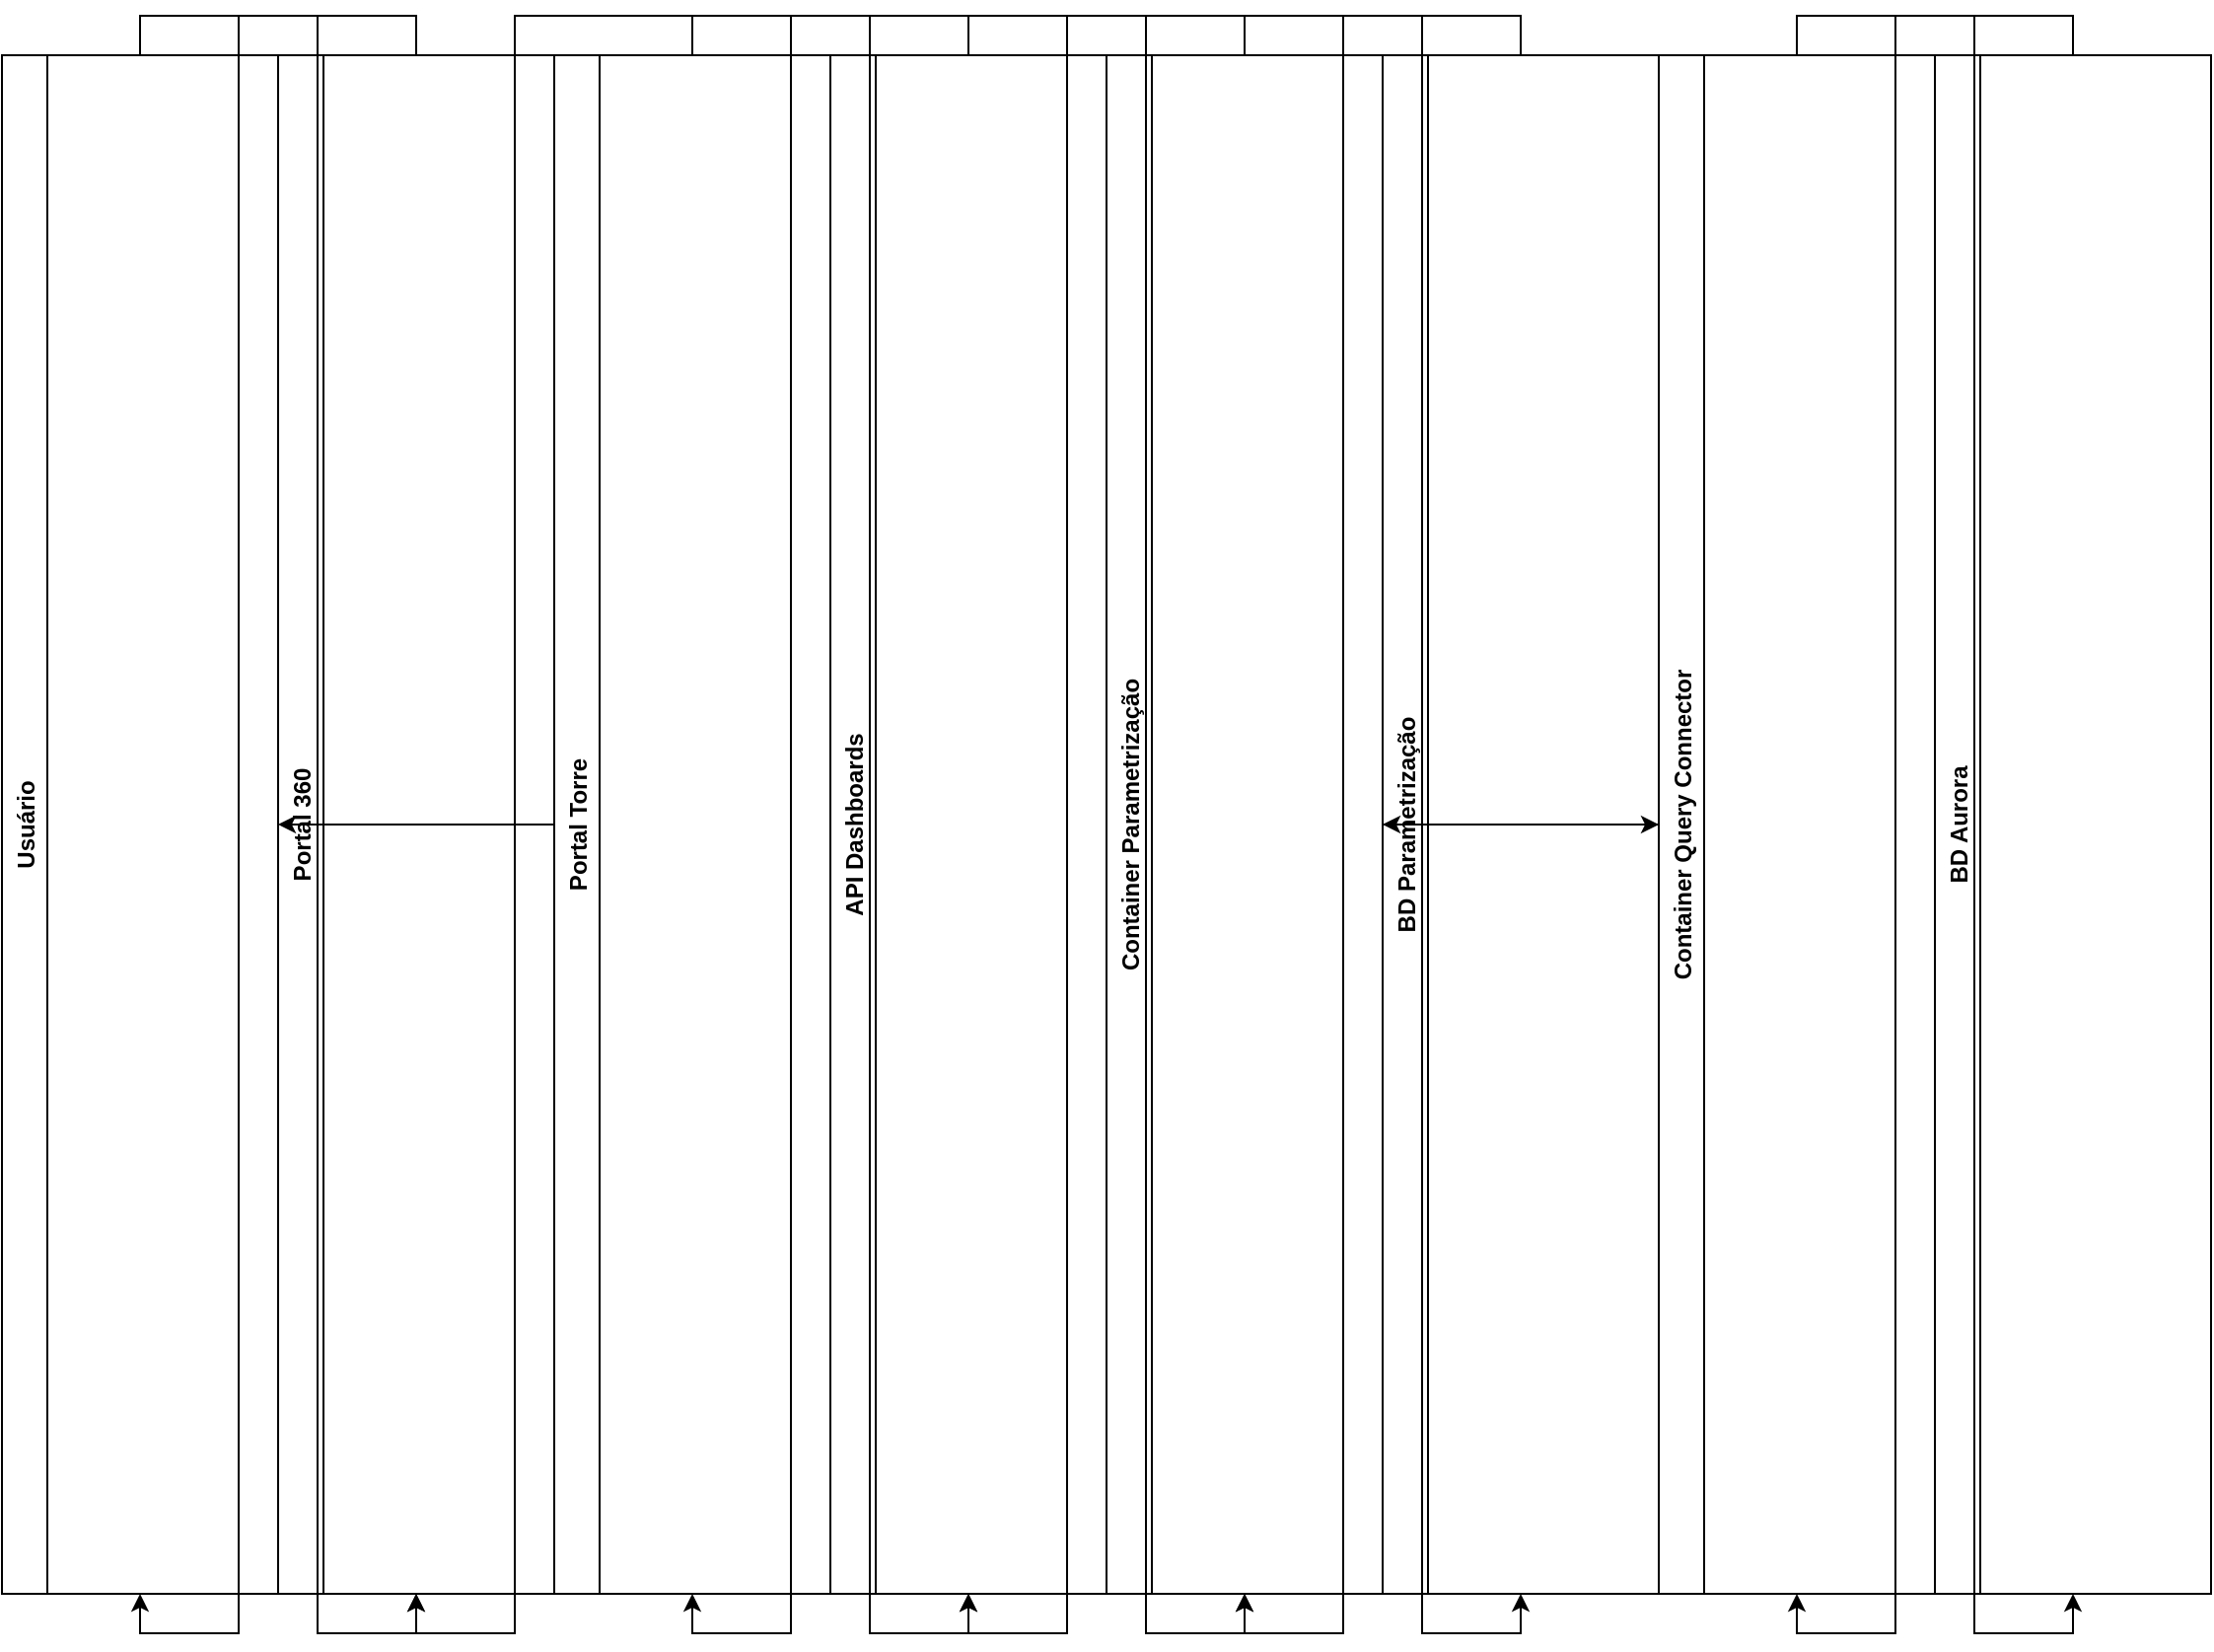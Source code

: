 <?xml version="1.0" encoding="UTF-8"?>
<mxfile version="24.6.5" type="github">
  <diagram name="Diagrama de Sequência">
    <mxGraphModel dx="1522" dy="785" grid="1" gridSize="10" guides="1" tooltips="1" connect="1" arrows="1" fold="1" page="1" pageScale="1" pageWidth="827" pageHeight="1169" math="0" shadow="0">
      <root>
        <mxCell id="0" />
        <mxCell id="1" parent="0" />
        <mxCell id="2" value="Usuário" style="swimlane;horizontal=0;" vertex="1" connectable="0" parent="1">
          <mxGeometry x="0" y="0" width="140" height="780" as="geometry" />
        </mxCell>
        <mxCell id="3" value="Portal 360" style="swimlane;horizontal=0;" vertex="1" connectable="0" parent="1">
          <mxGeometry x="140" y="0" width="140" height="780" as="geometry" />
        </mxCell>
        <mxCell id="4" value="Portal Torre" style="swimlane;horizontal=0;" vertex="1" connectable="0" parent="1">
          <mxGeometry x="280" y="0" width="140" height="780" as="geometry" />
        </mxCell>
        <mxCell id="5" value="API Dashboards" style="swimlane;horizontal=0;" vertex="1" connectable="0" parent="1">
          <mxGeometry x="420" y="0" width="140" height="780" as="geometry" />
        </mxCell>
        <mxCell id="6" value="Container Parametrização" style="swimlane;horizontal=0;" vertex="1" connectable="0" parent="1">
          <mxGeometry x="560" y="0" width="140" height="780" as="geometry" />
        </mxCell>
        <mxCell id="7" value="BD Parametrização" style="swimlane;horizontal=0;" vertex="1" connectable="0" parent="1">
          <mxGeometry x="700" y="0" width="140" height="780" as="geometry" />
        </mxCell>
        <mxCell id="8" value="Container Query Connector" style="swimlane;horizontal=0;" vertex="1" connectable="0" parent="1">
          <mxGeometry x="840" y="0" width="140" height="780" as="geometry" />
        </mxCell>
        <mxCell id="9" value="BD Aurora" style="swimlane;horizontal=0;" vertex="1" connectable="0" parent="1">
          <mxGeometry x="980" y="0" width="140" height="780" as="geometry" />
        </mxCell>
        <mxCell id="10" value="" style="edgeStyle=orthogonalEdgeStyle;rounded=0;orthogonalLoop=1;jettySize=auto;html=1;" edge="1" parent="1" source="2" target="3">
          <mxGeometry relative="1" as="geometry" />
        </mxCell>
        <mxCell id="11" value="" style="edgeStyle=orthogonalEdgeStyle;rounded=0;orthogonalLoop=1;jettySize=auto;html=1;" edge="1" parent="1" source="3" target="2">
          <mxGeometry relative="1" as="geometry" />
        </mxCell>
        <mxCell id="12" value="" style="edgeStyle=orthogonalEdgeStyle;rounded=0;orthogonalLoop=1;jettySize=auto;html=1;" edge="1" parent="1" source="4" target="3">
          <mxGeometry relative="1" as="geometry" />
        </mxCell>
        <mxCell id="13" value="" style="edgeStyle=orthogonalEdgeStyle;rounded=0;orthogonalLoop=1;jettySize=auto;html=1;" edge="1" parent="1" source="4" target="5">
          <mxGeometry relative="1" as="geometry" />
        </mxCell>
        <mxCell id="14" value="" style="edgeStyle=orthogonalEdgeStyle;rounded=0;orthogonalLoop=1;jettySize=auto;html=1;" edge="1" parent="1" source="5" target="6">
          <mxGeometry relative="1" as="geometry" />
        </mxCell>
        <mxCell id="15" value="" style="edgeStyle=orthogonalEdgeStyle;rounded=0;orthogonalLoop=1;jettySize=auto;html=1;" edge="1" parent="1" source="6" target="7">
          <mxGeometry relative="1" as="geometry" />
        </mxCell>
        <mxCell id="16" value="" style="edgeStyle=orthogonalEdgeStyle;rounded=0;orthogonalLoop=1;jettySize=auto;html=1;" edge="1" parent="1" source="7" target="6">
          <mxGeometry relative="1" as="geometry" />
        </mxCell>
        <mxCell id="17" value="" style="edgeStyle=orthogonalEdgeStyle;rounded=0;orthogonalLoop=1;jettySize=auto;html=1;" edge="1" parent="1" source="6" target="8">
          <mxGeometry relative="1" as="geometry" />
        </mxCell>
        <mxCell id="18" value="" style="edgeStyle=orthogonalEdgeStyle;rounded=0;orthogonalLoop=1;jettySize=auto;html=1;" edge="1" parent="1" source="8" target="9">
          <mxGeometry relative="1" as="geometry" />
        </mxCell>
        <mxCell id="19" value="" style="edgeStyle=orthogonalEdgeStyle;rounded=0;orthogonalLoop=1;jettySize=auto;html=1;" edge="1" parent="1" source="9" target="8">
          <mxGeometry relative="1" as="geometry" />
        </mxCell>
        <mxCell id="20" value="" style="edgeStyle=orthogonalEdgeStyle;rounded=0;orthogonalLoop=1;jettySize=auto;html=1;" edge="1" parent="1" source="8" target="6">
          <mxGeometry relative="1" as="geometry" />
        </mxCell>
        <mxCell id="21" value="" style="edgeStyle=orthogonalEdgeStyle;rounded=0;orthogonalLoop=1;jettySize=auto;html=1;" edge="1" parent="1" source="6" target="5">
          <mxGeometry relative="1" as="geometry" />
        </mxCell>
        <mxCell id="22" value="" style="edgeStyle=orthogonalEdgeStyle;rounded=0;orthogonalLoop=1;jettySize=auto;html=1;" edge="1" parent="1" source="5" target="4">
          <mxGeometry relative="1" as="geometry" />
        </mxCell>
        <mxCell id="23" value="" style="edgeStyle=orthogonalEdgeStyle;rounded=0;orthogonalLoop=1;jettySize=auto;html=1;" edge="1" parent="1" source="4" target="2">
          <mxGeometry relative="1" as="geometry" />
        </mxCell>
      </root>
    </mxGraphModel>
  </diagram>
</mxfile>
